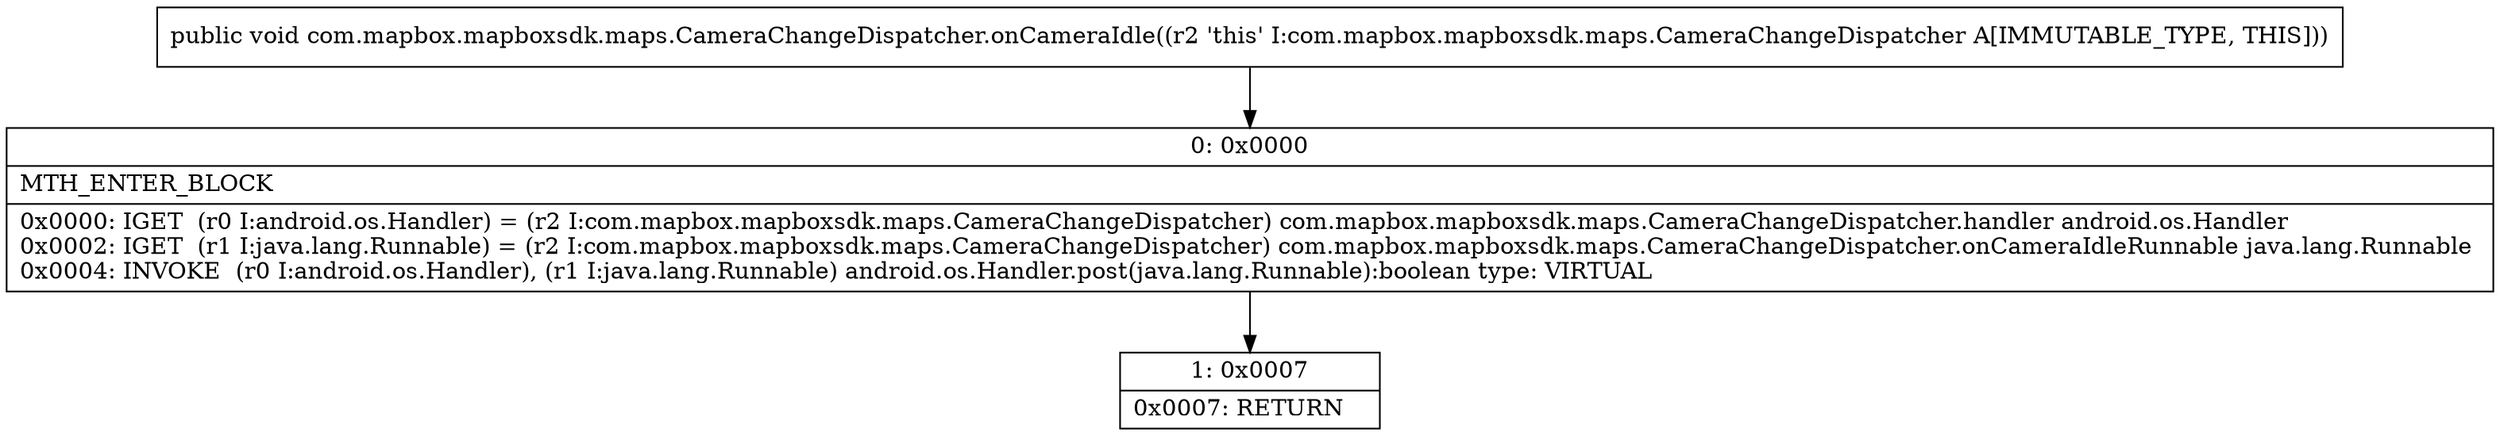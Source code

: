 digraph "CFG forcom.mapbox.mapboxsdk.maps.CameraChangeDispatcher.onCameraIdle()V" {
Node_0 [shape=record,label="{0\:\ 0x0000|MTH_ENTER_BLOCK\l|0x0000: IGET  (r0 I:android.os.Handler) = (r2 I:com.mapbox.mapboxsdk.maps.CameraChangeDispatcher) com.mapbox.mapboxsdk.maps.CameraChangeDispatcher.handler android.os.Handler \l0x0002: IGET  (r1 I:java.lang.Runnable) = (r2 I:com.mapbox.mapboxsdk.maps.CameraChangeDispatcher) com.mapbox.mapboxsdk.maps.CameraChangeDispatcher.onCameraIdleRunnable java.lang.Runnable \l0x0004: INVOKE  (r0 I:android.os.Handler), (r1 I:java.lang.Runnable) android.os.Handler.post(java.lang.Runnable):boolean type: VIRTUAL \l}"];
Node_1 [shape=record,label="{1\:\ 0x0007|0x0007: RETURN   \l}"];
MethodNode[shape=record,label="{public void com.mapbox.mapboxsdk.maps.CameraChangeDispatcher.onCameraIdle((r2 'this' I:com.mapbox.mapboxsdk.maps.CameraChangeDispatcher A[IMMUTABLE_TYPE, THIS])) }"];
MethodNode -> Node_0;
Node_0 -> Node_1;
}

